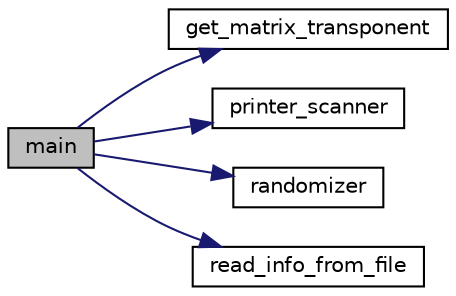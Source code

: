digraph "main"
{
 // LATEX_PDF_SIZE
  edge [fontname="Helvetica",fontsize="10",labelfontname="Helvetica",labelfontsize="10"];
  node [fontname="Helvetica",fontsize="10",shape=record];
  rankdir="LR";
  Node1 [label="main",height=0.2,width=0.4,color="black", fillcolor="grey75", style="filled", fontcolor="black",tooltip="Головна функція"];
  Node1 -> Node2 [color="midnightblue",fontsize="10",style="solid",fontname="Helvetica"];
  Node2 [label="get_matrix_transponent",height=0.2,width=0.4,color="black", fillcolor="white", style="filled",URL="$lib_8c.html#a6adb2bba8cf620f2bd746fe4880fb443",tooltip="Визначення транспонованої матриці"];
  Node1 -> Node3 [color="midnightblue",fontsize="10",style="solid",fontname="Helvetica"];
  Node3 [label="printer_scanner",height=0.2,width=0.4,color="black", fillcolor="white", style="filled",URL="$lib_8c.html#acd9aa22263934ba32569eccf8a18c3e7",tooltip="функція для отримання від користувача розмірів матриці"];
  Node1 -> Node4 [color="midnightblue",fontsize="10",style="solid",fontname="Helvetica"];
  Node4 [label="randomizer",height=0.2,width=0.4,color="black", fillcolor="white", style="filled",URL="$lib_8c.html#ab160b5fd3ebf172c041282b19adc3432",tooltip="функція для рандомного визначення числа та його знаку (+ чи -)"];
  Node1 -> Node5 [color="midnightblue",fontsize="10",style="solid",fontname="Helvetica"];
  Node5 [label="read_info_from_file",height=0.2,width=0.4,color="black", fillcolor="white", style="filled",URL="$lib_8c.html#a452401f82fe9c8e08a03f75f8c0ee2e8",tooltip="Функція зчитує дані з файлу"];
}
